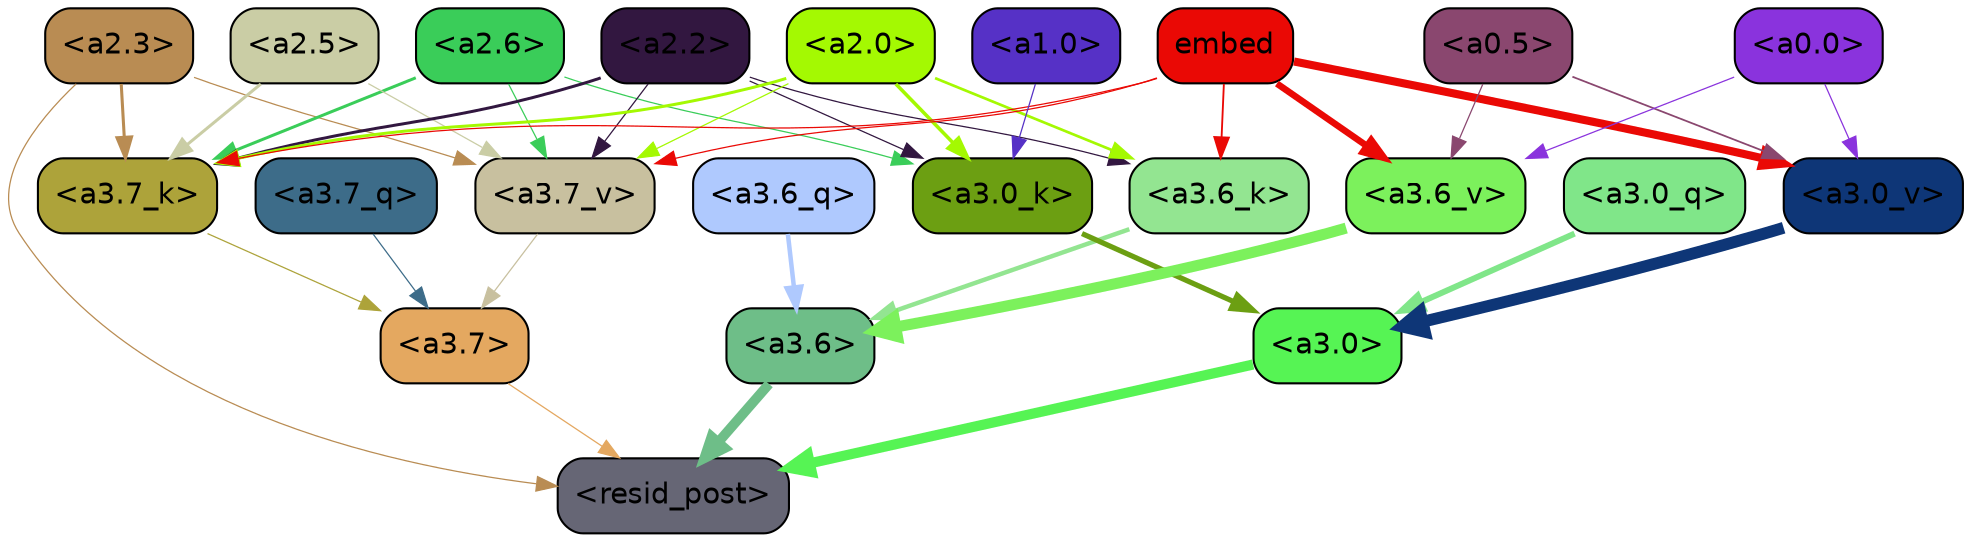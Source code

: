 strict digraph "" {
	graph [bgcolor=transparent,
		layout=dot,
		overlap=false,
		splines=true
	];
	"<a3.7>"	[color=black,
		fillcolor="#e4a860",
		fontname=Helvetica,
		shape=box,
		style="filled, rounded"];
	"<resid_post>"	[color=black,
		fillcolor="#666675",
		fontname=Helvetica,
		shape=box,
		style="filled, rounded"];
	"<a3.7>" -> "<resid_post>"	[color="#e4a860",
		penwidth=0.6];
	"<a3.6>"	[color=black,
		fillcolor="#6ebe88",
		fontname=Helvetica,
		shape=box,
		style="filled, rounded"];
	"<a3.6>" -> "<resid_post>"	[color="#6ebe88",
		penwidth=4.746312499046326];
	"<a3.0>"	[color=black,
		fillcolor="#56f454",
		fontname=Helvetica,
		shape=box,
		style="filled, rounded"];
	"<a3.0>" -> "<resid_post>"	[color="#56f454",
		penwidth=4.896343111991882];
	"<a2.3>"	[color=black,
		fillcolor="#b98c53",
		fontname=Helvetica,
		shape=box,
		style="filled, rounded"];
	"<a2.3>" -> "<resid_post>"	[color="#b98c53",
		penwidth=0.6];
	"<a3.7_k>"	[color=black,
		fillcolor="#ada33a",
		fontname=Helvetica,
		shape=box,
		style="filled, rounded"];
	"<a2.3>" -> "<a3.7_k>"	[color="#b98c53",
		penwidth=1.467104621231556];
	"<a3.7_v>"	[color=black,
		fillcolor="#c8c09f",
		fontname=Helvetica,
		shape=box,
		style="filled, rounded"];
	"<a2.3>" -> "<a3.7_v>"	[color="#b98c53",
		penwidth=0.6];
	"<a3.7_q>"	[color=black,
		fillcolor="#3d6c89",
		fontname=Helvetica,
		shape=box,
		style="filled, rounded"];
	"<a3.7_q>" -> "<a3.7>"	[color="#3d6c89",
		penwidth=0.6];
	"<a3.6_q>"	[color=black,
		fillcolor="#afc9fe",
		fontname=Helvetica,
		shape=box,
		style="filled, rounded"];
	"<a3.6_q>" -> "<a3.6>"	[color="#afc9fe",
		penwidth=2.160832464694977];
	"<a3.0_q>"	[color=black,
		fillcolor="#80e689",
		fontname=Helvetica,
		shape=box,
		style="filled, rounded"];
	"<a3.0_q>" -> "<a3.0>"	[color="#80e689",
		penwidth=2.870753765106201];
	"<a3.7_k>" -> "<a3.7>"	[color="#ada33a",
		penwidth=0.6];
	"<a3.6_k>"	[color=black,
		fillcolor="#93e591",
		fontname=Helvetica,
		shape=box,
		style="filled, rounded"];
	"<a3.6_k>" -> "<a3.6>"	[color="#93e591",
		penwidth=2.13908451795578];
	"<a3.0_k>"	[color=black,
		fillcolor="#6c9f12",
		fontname=Helvetica,
		shape=box,
		style="filled, rounded"];
	"<a3.0_k>" -> "<a3.0>"	[color="#6c9f12",
		penwidth=2.520303964614868];
	"<a3.7_v>" -> "<a3.7>"	[color="#c8c09f",
		penwidth=0.6];
	"<a3.6_v>"	[color=black,
		fillcolor="#7cf15c",
		fontname=Helvetica,
		shape=box,
		style="filled, rounded"];
	"<a3.6_v>" -> "<a3.6>"	[color="#7cf15c",
		penwidth=5.297133803367615];
	"<a3.0_v>"	[color=black,
		fillcolor="#0e3677",
		fontname=Helvetica,
		shape=box,
		style="filled, rounded"];
	"<a3.0_v>" -> "<a3.0>"	[color="#0e3677",
		penwidth=5.680712580680847];
	"<a2.6>"	[color=black,
		fillcolor="#3acd59",
		fontname=Helvetica,
		shape=box,
		style="filled, rounded"];
	"<a2.6>" -> "<a3.7_k>"	[color="#3acd59",
		penwidth=1.4453159049153328];
	"<a2.6>" -> "<a3.0_k>"	[color="#3acd59",
		penwidth=0.6];
	"<a2.6>" -> "<a3.7_v>"	[color="#3acd59",
		penwidth=0.6];
	"<a2.5>"	[color=black,
		fillcolor="#cacda5",
		fontname=Helvetica,
		shape=box,
		style="filled, rounded"];
	"<a2.5>" -> "<a3.7_k>"	[color="#cacda5",
		penwidth=1.4526091292500496];
	"<a2.5>" -> "<a3.7_v>"	[color="#cacda5",
		penwidth=0.6];
	"<a2.2>"	[color=black,
		fillcolor="#321740",
		fontname=Helvetica,
		shape=box,
		style="filled, rounded"];
	"<a2.2>" -> "<a3.7_k>"	[color="#321740",
		penwidth=1.4310357049107552];
	"<a2.2>" -> "<a3.6_k>"	[color="#321740",
		penwidth=0.6];
	"<a2.2>" -> "<a3.0_k>"	[color="#321740",
		penwidth=0.6];
	"<a2.2>" -> "<a3.7_v>"	[color="#321740",
		penwidth=0.6];
	"<a2.0>"	[color=black,
		fillcolor="#a4f902",
		fontname=Helvetica,
		shape=box,
		style="filled, rounded"];
	"<a2.0>" -> "<a3.7_k>"	[color="#a4f902",
		penwidth=1.4314699843525887];
	"<a2.0>" -> "<a3.6_k>"	[color="#a4f902",
		penwidth=1.2950235605239868];
	"<a2.0>" -> "<a3.0_k>"	[color="#a4f902",
		penwidth=1.712992787361145];
	"<a2.0>" -> "<a3.7_v>"	[color="#a4f902",
		penwidth=0.6];
	embed	[color=black,
		fillcolor="#ea0905",
		fontname=Helvetica,
		shape=box,
		style="filled, rounded"];
	embed -> "<a3.7_k>"	[color="#ea0905",
		penwidth=0.6];
	embed -> "<a3.6_k>"	[color="#ea0905",
		penwidth=0.891706109046936];
	embed -> "<a3.7_v>"	[color="#ea0905",
		penwidth=0.6];
	embed -> "<a3.6_v>"	[color="#ea0905",
		penwidth=3.1766927242279053];
	embed -> "<a3.0_v>"	[color="#ea0905",
		penwidth=3.9005755856633186];
	"<a1.0>"	[color=black,
		fillcolor="#5631c6",
		fontname=Helvetica,
		shape=box,
		style="filled, rounded"];
	"<a1.0>" -> "<a3.0_k>"	[color="#5631c6",
		penwidth=0.6];
	"<a0.5>"	[color=black,
		fillcolor="#8a476f",
		fontname=Helvetica,
		shape=box,
		style="filled, rounded"];
	"<a0.5>" -> "<a3.6_v>"	[color="#8a476f",
		penwidth=0.6];
	"<a0.5>" -> "<a3.0_v>"	[color="#8a476f",
		penwidth=0.8493617177009583];
	"<a0.0>"	[color=black,
		fillcolor="#8a33dd",
		fontname=Helvetica,
		shape=box,
		style="filled, rounded"];
	"<a0.0>" -> "<a3.6_v>"	[color="#8a33dd",
		penwidth=0.6];
	"<a0.0>" -> "<a3.0_v>"	[color="#8a33dd",
		penwidth=0.6];
}
